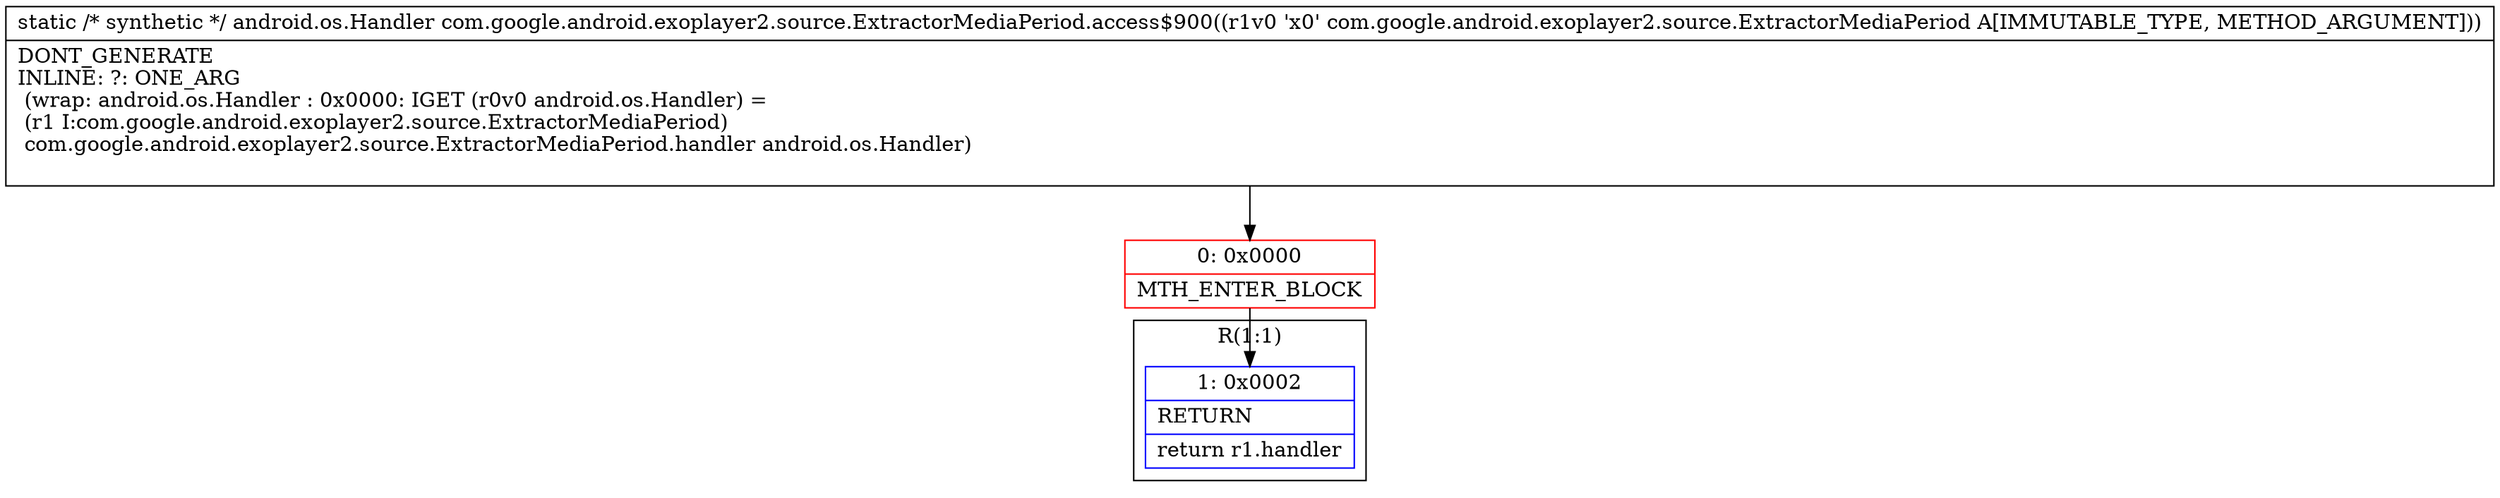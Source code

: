 digraph "CFG forcom.google.android.exoplayer2.source.ExtractorMediaPeriod.access$900(Lcom\/google\/android\/exoplayer2\/source\/ExtractorMediaPeriod;)Landroid\/os\/Handler;" {
subgraph cluster_Region_880188525 {
label = "R(1:1)";
node [shape=record,color=blue];
Node_1 [shape=record,label="{1\:\ 0x0002|RETURN\l|return r1.handler\l}"];
}
Node_0 [shape=record,color=red,label="{0\:\ 0x0000|MTH_ENTER_BLOCK\l}"];
MethodNode[shape=record,label="{static \/* synthetic *\/ android.os.Handler com.google.android.exoplayer2.source.ExtractorMediaPeriod.access$900((r1v0 'x0' com.google.android.exoplayer2.source.ExtractorMediaPeriod A[IMMUTABLE_TYPE, METHOD_ARGUMENT]))  | DONT_GENERATE\lINLINE: ?: ONE_ARG  \l  (wrap: android.os.Handler : 0x0000: IGET  (r0v0 android.os.Handler) = \l  (r1 I:com.google.android.exoplayer2.source.ExtractorMediaPeriod)\l com.google.android.exoplayer2.source.ExtractorMediaPeriod.handler android.os.Handler)\l\l}"];
MethodNode -> Node_0;
Node_0 -> Node_1;
}

